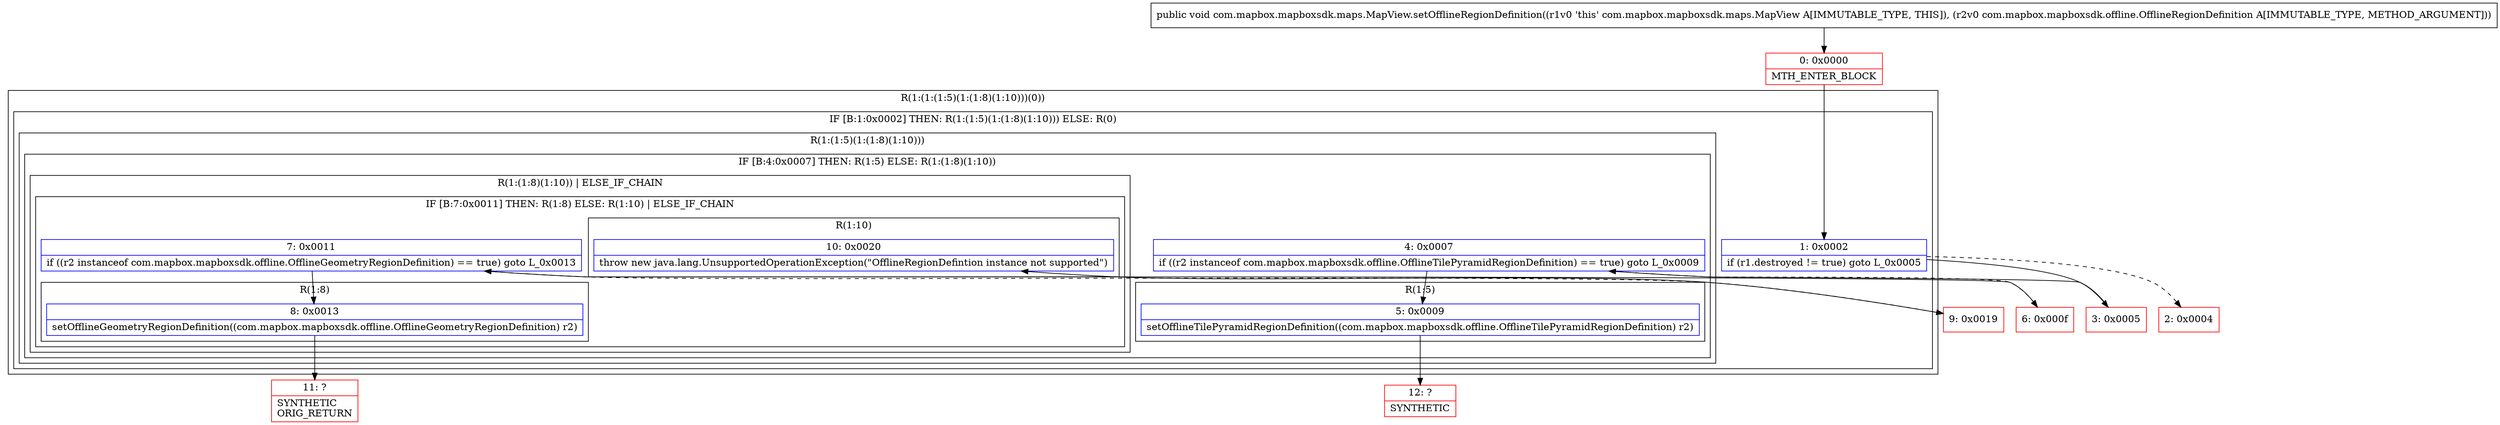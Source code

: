 digraph "CFG forcom.mapbox.mapboxsdk.maps.MapView.setOfflineRegionDefinition(Lcom\/mapbox\/mapboxsdk\/offline\/OfflineRegionDefinition;)V" {
subgraph cluster_Region_1280249558 {
label = "R(1:(1:(1:5)(1:(1:8)(1:10)))(0))";
node [shape=record,color=blue];
subgraph cluster_IfRegion_1680915004 {
label = "IF [B:1:0x0002] THEN: R(1:(1:5)(1:(1:8)(1:10))) ELSE: R(0)";
node [shape=record,color=blue];
Node_1 [shape=record,label="{1\:\ 0x0002|if (r1.destroyed != true) goto L_0x0005\l}"];
subgraph cluster_Region_463372960 {
label = "R(1:(1:5)(1:(1:8)(1:10)))";
node [shape=record,color=blue];
subgraph cluster_IfRegion_229323415 {
label = "IF [B:4:0x0007] THEN: R(1:5) ELSE: R(1:(1:8)(1:10))";
node [shape=record,color=blue];
Node_4 [shape=record,label="{4\:\ 0x0007|if ((r2 instanceof com.mapbox.mapboxsdk.offline.OfflineTilePyramidRegionDefinition) == true) goto L_0x0009\l}"];
subgraph cluster_Region_958837834 {
label = "R(1:5)";
node [shape=record,color=blue];
Node_5 [shape=record,label="{5\:\ 0x0009|setOfflineTilePyramidRegionDefinition((com.mapbox.mapboxsdk.offline.OfflineTilePyramidRegionDefinition) r2)\l}"];
}
subgraph cluster_Region_1478891528 {
label = "R(1:(1:8)(1:10)) | ELSE_IF_CHAIN\l";
node [shape=record,color=blue];
subgraph cluster_IfRegion_935467566 {
label = "IF [B:7:0x0011] THEN: R(1:8) ELSE: R(1:10) | ELSE_IF_CHAIN\l";
node [shape=record,color=blue];
Node_7 [shape=record,label="{7\:\ 0x0011|if ((r2 instanceof com.mapbox.mapboxsdk.offline.OfflineGeometryRegionDefinition) == true) goto L_0x0013\l}"];
subgraph cluster_Region_1672063435 {
label = "R(1:8)";
node [shape=record,color=blue];
Node_8 [shape=record,label="{8\:\ 0x0013|setOfflineGeometryRegionDefinition((com.mapbox.mapboxsdk.offline.OfflineGeometryRegionDefinition) r2)\l}"];
}
subgraph cluster_Region_1872872720 {
label = "R(1:10)";
node [shape=record,color=blue];
Node_10 [shape=record,label="{10\:\ 0x0020|throw new java.lang.UnsupportedOperationException(\"OfflineRegionDefintion instance not supported\")\l}"];
}
}
}
}
}
subgraph cluster_Region_120546996 {
label = "R(0)";
node [shape=record,color=blue];
}
}
}
Node_0 [shape=record,color=red,label="{0\:\ 0x0000|MTH_ENTER_BLOCK\l}"];
Node_2 [shape=record,color=red,label="{2\:\ 0x0004}"];
Node_3 [shape=record,color=red,label="{3\:\ 0x0005}"];
Node_6 [shape=record,color=red,label="{6\:\ 0x000f}"];
Node_9 [shape=record,color=red,label="{9\:\ 0x0019}"];
Node_11 [shape=record,color=red,label="{11\:\ ?|SYNTHETIC\lORIG_RETURN\l}"];
Node_12 [shape=record,color=red,label="{12\:\ ?|SYNTHETIC\l}"];
MethodNode[shape=record,label="{public void com.mapbox.mapboxsdk.maps.MapView.setOfflineRegionDefinition((r1v0 'this' com.mapbox.mapboxsdk.maps.MapView A[IMMUTABLE_TYPE, THIS]), (r2v0 com.mapbox.mapboxsdk.offline.OfflineRegionDefinition A[IMMUTABLE_TYPE, METHOD_ARGUMENT])) }"];
MethodNode -> Node_0;
Node_1 -> Node_2[style=dashed];
Node_1 -> Node_3;
Node_4 -> Node_5;
Node_4 -> Node_6[style=dashed];
Node_5 -> Node_12;
Node_7 -> Node_8;
Node_7 -> Node_9[style=dashed];
Node_8 -> Node_11;
Node_0 -> Node_1;
Node_3 -> Node_4;
Node_6 -> Node_7;
Node_9 -> Node_10;
}

